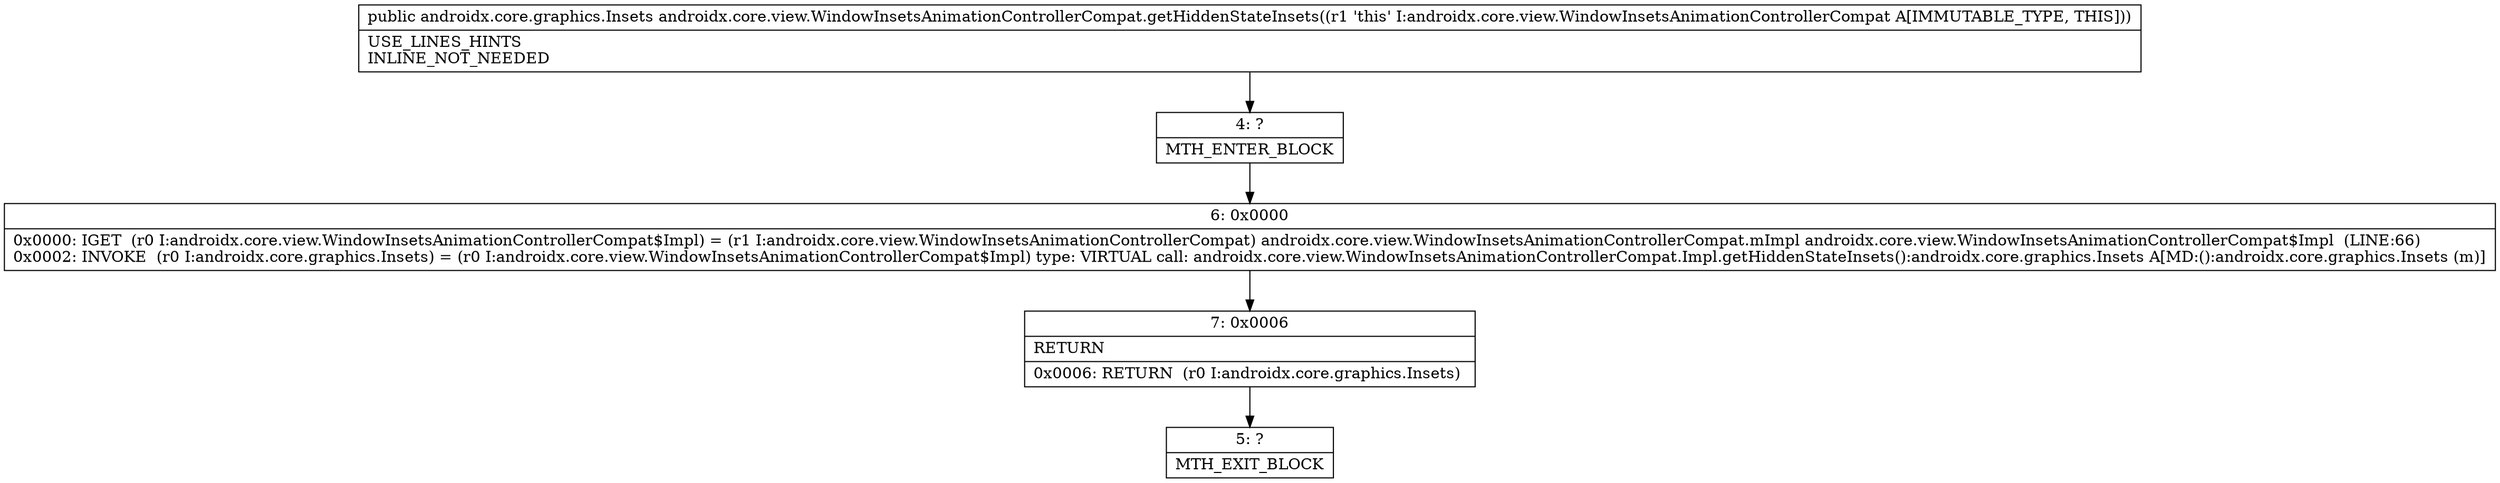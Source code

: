 digraph "CFG forandroidx.core.view.WindowInsetsAnimationControllerCompat.getHiddenStateInsets()Landroidx\/core\/graphics\/Insets;" {
Node_4 [shape=record,label="{4\:\ ?|MTH_ENTER_BLOCK\l}"];
Node_6 [shape=record,label="{6\:\ 0x0000|0x0000: IGET  (r0 I:androidx.core.view.WindowInsetsAnimationControllerCompat$Impl) = (r1 I:androidx.core.view.WindowInsetsAnimationControllerCompat) androidx.core.view.WindowInsetsAnimationControllerCompat.mImpl androidx.core.view.WindowInsetsAnimationControllerCompat$Impl  (LINE:66)\l0x0002: INVOKE  (r0 I:androidx.core.graphics.Insets) = (r0 I:androidx.core.view.WindowInsetsAnimationControllerCompat$Impl) type: VIRTUAL call: androidx.core.view.WindowInsetsAnimationControllerCompat.Impl.getHiddenStateInsets():androidx.core.graphics.Insets A[MD:():androidx.core.graphics.Insets (m)]\l}"];
Node_7 [shape=record,label="{7\:\ 0x0006|RETURN\l|0x0006: RETURN  (r0 I:androidx.core.graphics.Insets) \l}"];
Node_5 [shape=record,label="{5\:\ ?|MTH_EXIT_BLOCK\l}"];
MethodNode[shape=record,label="{public androidx.core.graphics.Insets androidx.core.view.WindowInsetsAnimationControllerCompat.getHiddenStateInsets((r1 'this' I:androidx.core.view.WindowInsetsAnimationControllerCompat A[IMMUTABLE_TYPE, THIS]))  | USE_LINES_HINTS\lINLINE_NOT_NEEDED\l}"];
MethodNode -> Node_4;Node_4 -> Node_6;
Node_6 -> Node_7;
Node_7 -> Node_5;
}

